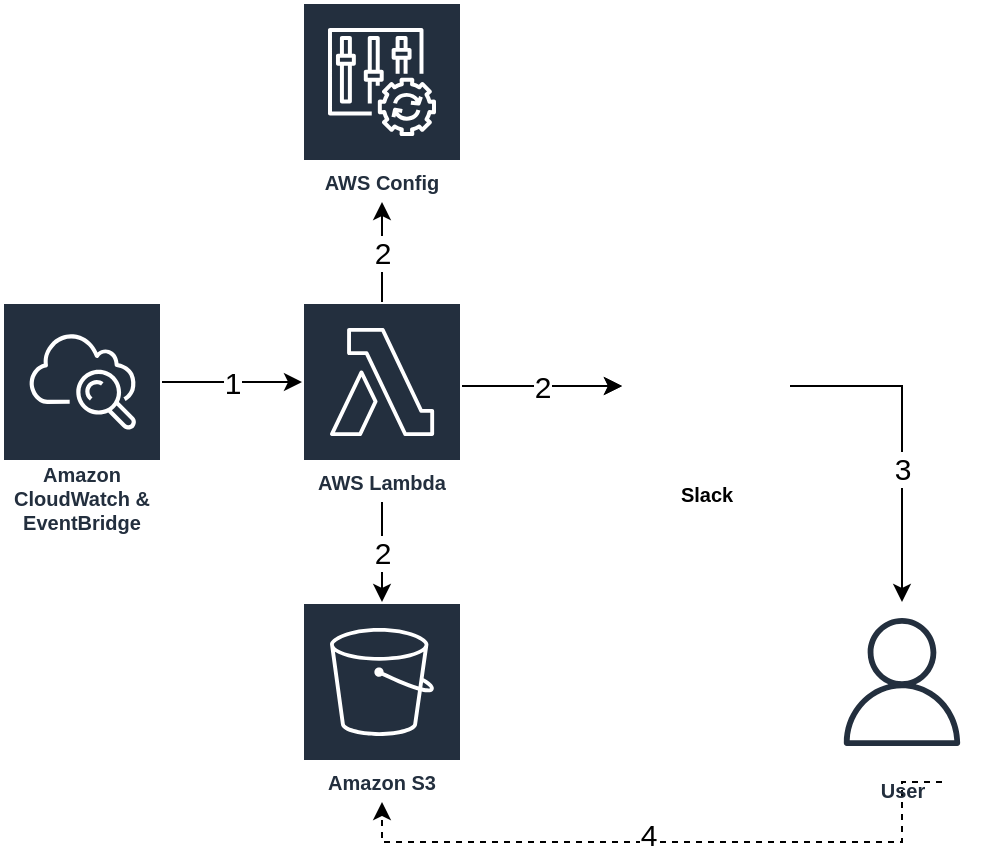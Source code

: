 <mxfile version="13.8.0" type="device"><diagram id="b-jy301zKH-mHT2R7b2T" name="Page-1"><mxGraphModel dx="946" dy="495" grid="1" gridSize="10" guides="1" tooltips="1" connect="1" arrows="1" fold="1" page="1" pageScale="1" pageWidth="827" pageHeight="1169" math="0" shadow="0"><root><mxCell id="0"/><mxCell id="1" parent="0"/><mxCell id="PTp1e4wCcJD--tnBEITa-4" value="4" style="edgeStyle=orthogonalEdgeStyle;rounded=0;orthogonalLoop=1;jettySize=auto;html=1;startArrow=none;startFill=0;fontSize=15;entryX=0;entryY=0.5;entryDx=0;entryDy=0;fontStyle=0" parent="1" source="PTp1e4wCcJD--tnBEITa-5" target="PTp1e4wCcJD--tnBEITa-20" edge="1"><mxGeometry relative="1" as="geometry"><mxPoint x="520" y="290" as="targetPoint"/><Array as="points"><mxPoint x="450" y="282"/><mxPoint x="450" y="282"/></Array></mxGeometry></mxCell><mxCell id="PTp1e4wCcJD--tnBEITa-5" value="AWS Lambda" style="outlineConnect=0;fontColor=#232F3E;gradientColor=none;strokeColor=#ffffff;fillColor=#232F3E;dashed=0;verticalLabelPosition=middle;verticalAlign=bottom;align=center;html=1;whiteSpace=wrap;fontSize=10;fontStyle=1;spacing=3;shape=mxgraph.aws4.productIcon;prIcon=mxgraph.aws4.lambda;" parent="1" vertex="1"><mxGeometry x="350" y="240" width="80" height="100" as="geometry"/></mxCell><mxCell id="PTp1e4wCcJD--tnBEITa-20" value="&lt;font size=&quot;1&quot; color=&quot;#000000&quot;&gt;&lt;b style=&quot;background-color: rgb(255 , 255 , 255)&quot;&gt;Slack&lt;/b&gt;&lt;/font&gt;" style="shape=image;html=1;verticalAlign=top;verticalLabelPosition=bottom;labelBackgroundColor=#ffffff;imageAspect=0;aspect=fixed;image=https://cdn2.iconfinder.com/data/icons/social-media-2189/48/29-Slack-128.png;fontSize=10;" parent="1" vertex="1"><mxGeometry x="510" y="240" width="84" height="84" as="geometry"/></mxCell><mxCell id="PTp1e4wCcJD--tnBEITa-21" style="edgeStyle=orthogonalEdgeStyle;rounded=0;orthogonalLoop=1;jettySize=auto;html=1;startArrow=none;startFill=0;fontSize=15;dashed=1;" parent="1" target="1GlIqWWWil9oJE-wBk9_-17" edge="1"><mxGeometry relative="1" as="geometry"><Array as="points"><mxPoint x="650" y="480"/><mxPoint x="650" y="510"/><mxPoint x="390" y="510"/></Array><mxPoint x="670" y="480" as="sourcePoint"/><mxPoint x="320" y="500" as="targetPoint"/></mxGeometry></mxCell><mxCell id="1GlIqWWWil9oJE-wBk9_-39" value="4" style="edgeLabel;html=1;align=center;verticalAlign=middle;resizable=0;points=[];fontSize=15;" vertex="1" connectable="0" parent="PTp1e4wCcJD--tnBEITa-21"><mxGeometry x="0.072" y="-4" relative="1" as="geometry"><mxPoint as="offset"/></mxGeometry></mxCell><mxCell id="1GlIqWWWil9oJE-wBk9_-1" value="2" style="edgeStyle=orthogonalEdgeStyle;rounded=0;orthogonalLoop=1;jettySize=auto;html=1;startArrow=none;startFill=0;fontSize=15;" edge="1" parent="1" source="1GlIqWWWil9oJE-wBk9_-5" target="1GlIqWWWil9oJE-wBk9_-17"><mxGeometry relative="1" as="geometry"/></mxCell><mxCell id="1GlIqWWWil9oJE-wBk9_-4" value="2" style="edgeStyle=orthogonalEdgeStyle;rounded=0;orthogonalLoop=1;jettySize=auto;html=1;startArrow=none;startFill=0;fontSize=15;entryX=0;entryY=0.5;entryDx=0;entryDy=0;" edge="1" parent="1" source="1GlIqWWWil9oJE-wBk9_-5" target="1GlIqWWWil9oJE-wBk9_-20"><mxGeometry relative="1" as="geometry"><mxPoint x="520" y="290" as="targetPoint"/><Array as="points"><mxPoint x="450" y="282"/><mxPoint x="450" y="282"/></Array></mxGeometry></mxCell><mxCell id="1GlIqWWWil9oJE-wBk9_-37" value="2" style="edgeStyle=orthogonalEdgeStyle;rounded=0;orthogonalLoop=1;jettySize=auto;html=1;fontSize=15;" edge="1" parent="1" source="1GlIqWWWil9oJE-wBk9_-5" target="1GlIqWWWil9oJE-wBk9_-25"><mxGeometry relative="1" as="geometry"/></mxCell><mxCell id="1GlIqWWWil9oJE-wBk9_-5" value="AWS Lambda" style="outlineConnect=0;fontColor=#232F3E;gradientColor=none;strokeColor=#ffffff;fillColor=#232F3E;dashed=0;verticalLabelPosition=middle;verticalAlign=bottom;align=center;html=1;whiteSpace=wrap;fontSize=10;fontStyle=1;spacing=3;shape=mxgraph.aws4.productIcon;prIcon=mxgraph.aws4.lambda;" vertex="1" parent="1"><mxGeometry x="350" y="240" width="80" height="100" as="geometry"/></mxCell><mxCell id="1GlIqWWWil9oJE-wBk9_-36" value="1" style="edgeStyle=orthogonalEdgeStyle;rounded=0;orthogonalLoop=1;jettySize=auto;html=1;fontSize=15;" edge="1" parent="1" source="1GlIqWWWil9oJE-wBk9_-8" target="1GlIqWWWil9oJE-wBk9_-5"><mxGeometry relative="1" as="geometry"><mxPoint x="320" y="290" as="targetPoint"/><Array as="points"><mxPoint x="330" y="280"/><mxPoint x="330" y="280"/></Array></mxGeometry></mxCell><mxCell id="1GlIqWWWil9oJE-wBk9_-8" value="Amazon CloudWatch &amp;amp; EventBridge" style="outlineConnect=0;fontColor=#232F3E;gradientColor=none;strokeColor=#ffffff;fillColor=#232F3E;dashed=0;verticalLabelPosition=middle;verticalAlign=bottom;align=center;html=1;whiteSpace=wrap;fontSize=10;fontStyle=1;spacing=3;shape=mxgraph.aws4.productIcon;prIcon=mxgraph.aws4.cloudwatch;" vertex="1" parent="1"><mxGeometry x="200" y="240" width="80" height="120" as="geometry"/></mxCell><mxCell id="1GlIqWWWil9oJE-wBk9_-17" value="Amazon S3" style="outlineConnect=0;fontColor=#232F3E;gradientColor=none;strokeColor=#ffffff;fillColor=#232F3E;dashed=0;verticalLabelPosition=middle;verticalAlign=bottom;align=center;html=1;whiteSpace=wrap;fontSize=10;fontStyle=1;spacing=3;shape=mxgraph.aws4.productIcon;prIcon=mxgraph.aws4.s3;" vertex="1" parent="1"><mxGeometry x="350" y="390" width="80" height="100" as="geometry"/></mxCell><mxCell id="1GlIqWWWil9oJE-wBk9_-18" style="edgeStyle=orthogonalEdgeStyle;rounded=0;orthogonalLoop=1;jettySize=auto;html=1;startArrow=none;startFill=0;fontSize=15;" edge="1" parent="1" source="1GlIqWWWil9oJE-wBk9_-20" target="1GlIqWWWil9oJE-wBk9_-23"><mxGeometry relative="1" as="geometry"/></mxCell><mxCell id="1GlIqWWWil9oJE-wBk9_-38" value="3" style="edgeLabel;html=1;align=center;verticalAlign=middle;resizable=0;points=[];fontSize=15;" vertex="1" connectable="0" parent="1GlIqWWWil9oJE-wBk9_-18"><mxGeometry x="0.183" relative="1" as="geometry"><mxPoint as="offset"/></mxGeometry></mxCell><mxCell id="1GlIqWWWil9oJE-wBk9_-20" value="&lt;font size=&quot;1&quot; color=&quot;#000000&quot;&gt;&lt;b style=&quot;background-color: rgb(255 , 255 , 255)&quot;&gt;Slack&lt;/b&gt;&lt;/font&gt;" style="shape=image;html=1;verticalAlign=top;verticalLabelPosition=bottom;labelBackgroundColor=#ffffff;imageAspect=0;aspect=fixed;image=https://cdn2.iconfinder.com/data/icons/social-media-2189/48/29-Slack-128.png;fontSize=10;" vertex="1" parent="1"><mxGeometry x="510" y="240" width="84" height="84" as="geometry"/></mxCell><mxCell id="1GlIqWWWil9oJE-wBk9_-23" value="&lt;font style=&quot;font-size: 10px&quot;&gt;&lt;b&gt;User&lt;/b&gt;&lt;/font&gt;" style="outlineConnect=0;fontColor=#232F3E;gradientColor=none;strokeColor=#232F3E;fillColor=#ffffff;dashed=0;verticalLabelPosition=bottom;verticalAlign=top;align=center;html=1;fontSize=12;fontStyle=0;aspect=fixed;shape=mxgraph.aws4.resourceIcon;resIcon=mxgraph.aws4.user;" vertex="1" parent="1"><mxGeometry x="610" y="390" width="80" height="80" as="geometry"/></mxCell><mxCell id="1GlIqWWWil9oJE-wBk9_-25" value="AWS Config" style="outlineConnect=0;fontColor=#232F3E;gradientColor=none;strokeColor=#ffffff;fillColor=#232F3E;dashed=0;verticalLabelPosition=middle;verticalAlign=bottom;align=center;html=1;whiteSpace=wrap;fontSize=10;fontStyle=1;spacing=3;shape=mxgraph.aws4.productIcon;prIcon=mxgraph.aws4.config;" vertex="1" parent="1"><mxGeometry x="350" y="90" width="80" height="100" as="geometry"/></mxCell></root></mxGraphModel></diagram></mxfile>